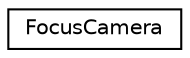 digraph "Graphical Class Hierarchy"
{
  edge [fontname="Helvetica",fontsize="10",labelfontname="Helvetica",labelfontsize="10"];
  node [fontname="Helvetica",fontsize="10",shape=record];
  rankdir="LR";
  Node0 [label="FocusCamera",height=0.2,width=0.4,color="black", fillcolor="white", style="filled",URL="$class_focus_camera.html",tooltip="The focus camera. "];
}
